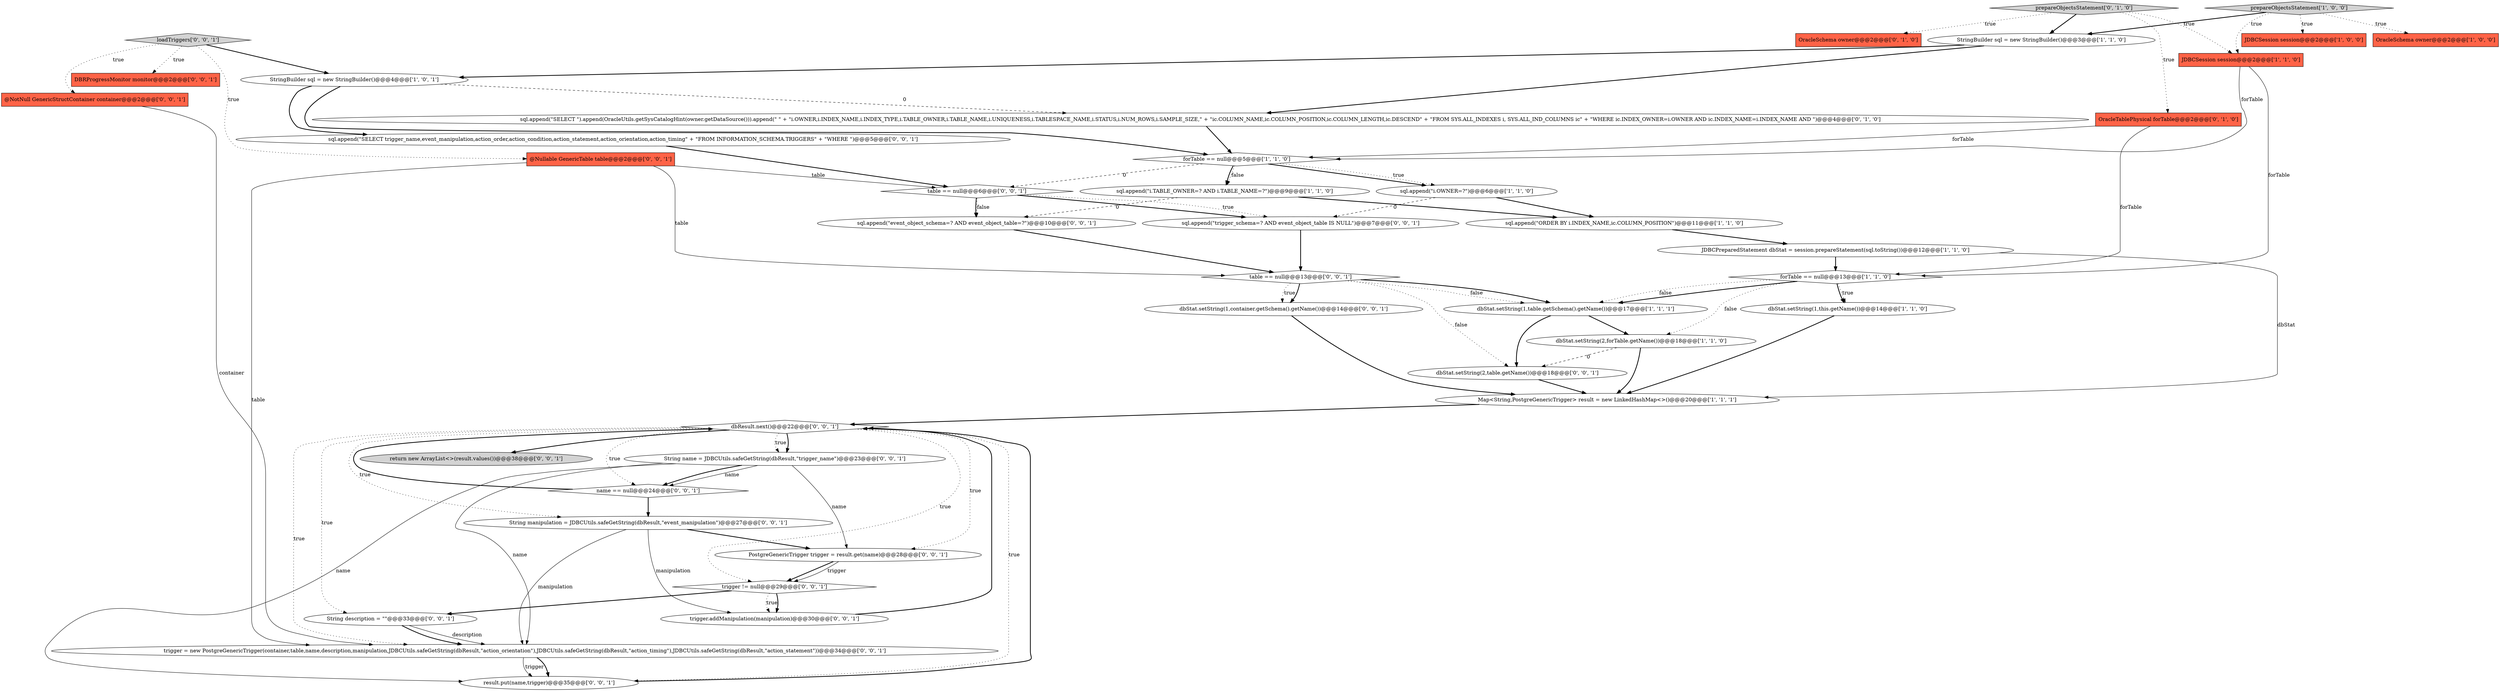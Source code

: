 digraph {
29 [style = filled, label = "table == null@@@6@@@['0', '0', '1']", fillcolor = white, shape = diamond image = "AAA0AAABBB3BBB"];
33 [style = filled, label = "sql.append(\"SELECT trigger_name,event_manipulation,action_order,action_condition,action_statement,action_orientation,action_timing\" + \"FROM INFORMATION_SCHEMA.TRIGGERS\" + \"WHERE \")@@@5@@@['0', '0', '1']", fillcolor = white, shape = ellipse image = "AAA0AAABBB3BBB"];
31 [style = filled, label = "dbStat.setString(1,container.getSchema().getName())@@@14@@@['0', '0', '1']", fillcolor = white, shape = ellipse image = "AAA0AAABBB3BBB"];
32 [style = filled, label = "trigger != null@@@29@@@['0', '0', '1']", fillcolor = white, shape = diamond image = "AAA0AAABBB3BBB"];
16 [style = filled, label = "OracleTablePhysical forTable@@@2@@@['0', '1', '0']", fillcolor = tomato, shape = box image = "AAA0AAABBB2BBB"];
20 [style = filled, label = "table == null@@@13@@@['0', '0', '1']", fillcolor = white, shape = diamond image = "AAA0AAABBB3BBB"];
27 [style = filled, label = "String manipulation = JDBCUtils.safeGetString(dbResult,\"event_manipulation\")@@@27@@@['0', '0', '1']", fillcolor = white, shape = ellipse image = "AAA0AAABBB3BBB"];
1 [style = filled, label = "JDBCSession session@@@2@@@['1', '0', '0']", fillcolor = tomato, shape = box image = "AAA0AAABBB1BBB"];
41 [style = filled, label = "name == null@@@24@@@['0', '0', '1']", fillcolor = white, shape = diamond image = "AAA0AAABBB3BBB"];
22 [style = filled, label = "@NotNull GenericStructContainer container@@@2@@@['0', '0', '1']", fillcolor = tomato, shape = box image = "AAA0AAABBB3BBB"];
7 [style = filled, label = "forTable == null@@@5@@@['1', '1', '0']", fillcolor = white, shape = diamond image = "AAA0AAABBB1BBB"];
24 [style = filled, label = "loadTriggers['0', '0', '1']", fillcolor = lightgray, shape = diamond image = "AAA0AAABBB3BBB"];
34 [style = filled, label = "trigger = new PostgreGenericTrigger(container,table,name,description,manipulation,JDBCUtils.safeGetString(dbResult,\"action_orientation\"),JDBCUtils.safeGetString(dbResult,\"action_timing\"),JDBCUtils.safeGetString(dbResult,\"action_statement\"))@@@34@@@['0', '0', '1']", fillcolor = white, shape = ellipse image = "AAA0AAABBB3BBB"];
25 [style = filled, label = "dbResult.next()@@@22@@@['0', '0', '1']", fillcolor = white, shape = diamond image = "AAA0AAABBB3BBB"];
10 [style = filled, label = "dbStat.setString(1,this.getName())@@@14@@@['1', '1', '0']", fillcolor = white, shape = ellipse image = "AAA0AAABBB1BBB"];
19 [style = filled, label = "prepareObjectsStatement['0', '1', '0']", fillcolor = lightgray, shape = diamond image = "AAA0AAABBB2BBB"];
40 [style = filled, label = "trigger.addManipulation(manipulation)@@@30@@@['0', '0', '1']", fillcolor = white, shape = ellipse image = "AAA0AAABBB3BBB"];
23 [style = filled, label = "String name = JDBCUtils.safeGetString(dbResult,\"trigger_name\")@@@23@@@['0', '0', '1']", fillcolor = white, shape = ellipse image = "AAA0AAABBB3BBB"];
26 [style = filled, label = "return new ArrayList<>(result.values())@@@38@@@['0', '0', '1']", fillcolor = lightgray, shape = ellipse image = "AAA0AAABBB3BBB"];
36 [style = filled, label = "sql.append(\"trigger_schema=? AND event_object_table IS NULL\")@@@7@@@['0', '0', '1']", fillcolor = white, shape = ellipse image = "AAA0AAABBB3BBB"];
14 [style = filled, label = "JDBCSession session@@@2@@@['1', '1', '0']", fillcolor = tomato, shape = box image = "AAA0AAABBB1BBB"];
2 [style = filled, label = "sql.append(\"i.OWNER=?\")@@@6@@@['1', '1', '0']", fillcolor = white, shape = ellipse image = "AAA0AAABBB1BBB"];
17 [style = filled, label = "OracleSchema owner@@@2@@@['0', '1', '0']", fillcolor = tomato, shape = box image = "AAA0AAABBB2BBB"];
3 [style = filled, label = "prepareObjectsStatement['1', '0', '0']", fillcolor = lightgray, shape = diamond image = "AAA0AAABBB1BBB"];
30 [style = filled, label = "PostgreGenericTrigger trigger = result.get(name)@@@28@@@['0', '0', '1']", fillcolor = white, shape = ellipse image = "AAA0AAABBB3BBB"];
39 [style = filled, label = "dbStat.setString(2,table.getName())@@@18@@@['0', '0', '1']", fillcolor = white, shape = ellipse image = "AAA0AAABBB3BBB"];
11 [style = filled, label = "sql.append(\"ORDER BY i.INDEX_NAME,ic.COLUMN_POSITION\")@@@11@@@['1', '1', '0']", fillcolor = white, shape = ellipse image = "AAA0AAABBB1BBB"];
0 [style = filled, label = "forTable == null@@@13@@@['1', '1', '0']", fillcolor = white, shape = diamond image = "AAA0AAABBB1BBB"];
28 [style = filled, label = "DBRProgressMonitor monitor@@@2@@@['0', '0', '1']", fillcolor = tomato, shape = box image = "AAA0AAABBB3BBB"];
12 [style = filled, label = "OracleSchema owner@@@2@@@['1', '0', '0']", fillcolor = tomato, shape = box image = "AAA0AAABBB1BBB"];
18 [style = filled, label = "sql.append(\"SELECT \").append(OracleUtils.getSysCatalogHint(owner.getDataSource())).append(\" \" + \"i.OWNER,i.INDEX_NAME,i.INDEX_TYPE,i.TABLE_OWNER,i.TABLE_NAME,i.UNIQUENESS,i.TABLESPACE_NAME,i.STATUS,i.NUM_ROWS,i.SAMPLE_SIZE,\" + \"ic.COLUMN_NAME,ic.COLUMN_POSITION,ic.COLUMN_LENGTH,ic.DESCEND\" + \"FROM SYS.ALL_INDEXES i, SYS.ALL_IND_COLUMNS ic\" + \"WHERE ic.INDEX_OWNER=i.OWNER AND ic.INDEX_NAME=i.INDEX_NAME AND \")@@@4@@@['0', '1', '0']", fillcolor = white, shape = ellipse image = "AAA1AAABBB2BBB"];
5 [style = filled, label = "JDBCPreparedStatement dbStat = session.prepareStatement(sql.toString())@@@12@@@['1', '1', '0']", fillcolor = white, shape = ellipse image = "AAA0AAABBB1BBB"];
38 [style = filled, label = "String description = \"\"@@@33@@@['0', '0', '1']", fillcolor = white, shape = ellipse image = "AAA0AAABBB3BBB"];
6 [style = filled, label = "sql.append(\"i.TABLE_OWNER=? AND i.TABLE_NAME=?\")@@@9@@@['1', '1', '0']", fillcolor = white, shape = ellipse image = "AAA0AAABBB1BBB"];
8 [style = filled, label = "dbStat.setString(2,forTable.getName())@@@18@@@['1', '1', '0']", fillcolor = white, shape = ellipse image = "AAA0AAABBB1BBB"];
21 [style = filled, label = "result.put(name,trigger)@@@35@@@['0', '0', '1']", fillcolor = white, shape = ellipse image = "AAA0AAABBB3BBB"];
9 [style = filled, label = "Map<String,PostgreGenericTrigger> result = new LinkedHashMap<>()@@@20@@@['1', '1', '1']", fillcolor = white, shape = ellipse image = "AAA0AAABBB1BBB"];
15 [style = filled, label = "dbStat.setString(1,table.getSchema().getName())@@@17@@@['1', '1', '1']", fillcolor = white, shape = ellipse image = "AAA0AAABBB1BBB"];
4 [style = filled, label = "StringBuilder sql = new StringBuilder()@@@4@@@['1', '0', '1']", fillcolor = white, shape = ellipse image = "AAA0AAABBB1BBB"];
37 [style = filled, label = "sql.append(\"event_object_schema=? AND event_object_table=?\")@@@10@@@['0', '0', '1']", fillcolor = white, shape = ellipse image = "AAA0AAABBB3BBB"];
35 [style = filled, label = "@Nullable GenericTable table@@@2@@@['0', '0', '1']", fillcolor = tomato, shape = box image = "AAA0AAABBB3BBB"];
13 [style = filled, label = "StringBuilder sql = new StringBuilder()@@@3@@@['1', '1', '0']", fillcolor = white, shape = ellipse image = "AAA0AAABBB1BBB"];
0->10 [style = dotted, label="true"];
25->30 [style = dotted, label="true"];
3->12 [style = dotted, label="true"];
41->27 [style = bold, label=""];
29->36 [style = dotted, label="true"];
34->21 [style = solid, label="trigger"];
3->1 [style = dotted, label="true"];
20->31 [style = dotted, label="true"];
36->20 [style = bold, label=""];
25->26 [style = bold, label=""];
7->6 [style = bold, label=""];
25->21 [style = dotted, label="true"];
29->37 [style = dotted, label="false"];
23->34 [style = solid, label="name"];
3->13 [style = bold, label=""];
21->25 [style = bold, label=""];
24->22 [style = dotted, label="true"];
0->15 [style = bold, label=""];
15->39 [style = bold, label=""];
27->30 [style = bold, label=""];
9->25 [style = bold, label=""];
5->9 [style = solid, label="dbStat"];
15->8 [style = bold, label=""];
33->29 [style = bold, label=""];
40->25 [style = bold, label=""];
2->36 [style = dashed, label="0"];
22->34 [style = solid, label="container"];
32->38 [style = bold, label=""];
37->20 [style = bold, label=""];
20->31 [style = bold, label=""];
35->34 [style = solid, label="table"];
6->11 [style = bold, label=""];
20->15 [style = bold, label=""];
7->6 [style = dotted, label="false"];
38->34 [style = bold, label=""];
24->35 [style = dotted, label="true"];
25->32 [style = dotted, label="true"];
32->40 [style = dotted, label="true"];
25->34 [style = dotted, label="true"];
35->20 [style = solid, label="table"];
25->27 [style = dotted, label="true"];
23->41 [style = solid, label="name"];
0->8 [style = dotted, label="false"];
0->15 [style = dotted, label="false"];
19->17 [style = dotted, label="true"];
34->21 [style = bold, label=""];
20->15 [style = dotted, label="false"];
7->2 [style = bold, label=""];
7->2 [style = dotted, label="true"];
14->7 [style = solid, label="forTable"];
4->7 [style = bold, label=""];
13->4 [style = bold, label=""];
32->40 [style = bold, label=""];
27->40 [style = solid, label="manipulation"];
23->21 [style = solid, label="name"];
24->4 [style = bold, label=""];
29->36 [style = bold, label=""];
19->13 [style = bold, label=""];
19->16 [style = dotted, label="true"];
20->39 [style = dotted, label="false"];
16->7 [style = solid, label="forTable"];
25->38 [style = dotted, label="true"];
30->32 [style = bold, label=""];
27->34 [style = solid, label="manipulation"];
4->33 [style = bold, label=""];
39->9 [style = bold, label=""];
30->32 [style = solid, label="trigger"];
4->18 [style = dashed, label="0"];
23->41 [style = bold, label=""];
8->39 [style = dashed, label="0"];
14->0 [style = solid, label="forTable"];
11->5 [style = bold, label=""];
18->7 [style = bold, label=""];
25->23 [style = bold, label=""];
24->28 [style = dotted, label="true"];
7->29 [style = dashed, label="0"];
8->9 [style = bold, label=""];
41->25 [style = bold, label=""];
31->9 [style = bold, label=""];
2->11 [style = bold, label=""];
10->9 [style = bold, label=""];
29->37 [style = bold, label=""];
3->14 [style = dotted, label="true"];
19->14 [style = dotted, label="true"];
6->37 [style = dashed, label="0"];
13->18 [style = bold, label=""];
0->10 [style = bold, label=""];
35->29 [style = solid, label="table"];
5->0 [style = bold, label=""];
23->30 [style = solid, label="name"];
16->0 [style = solid, label="forTable"];
25->41 [style = dotted, label="true"];
38->34 [style = solid, label="description"];
25->23 [style = dotted, label="true"];
}
